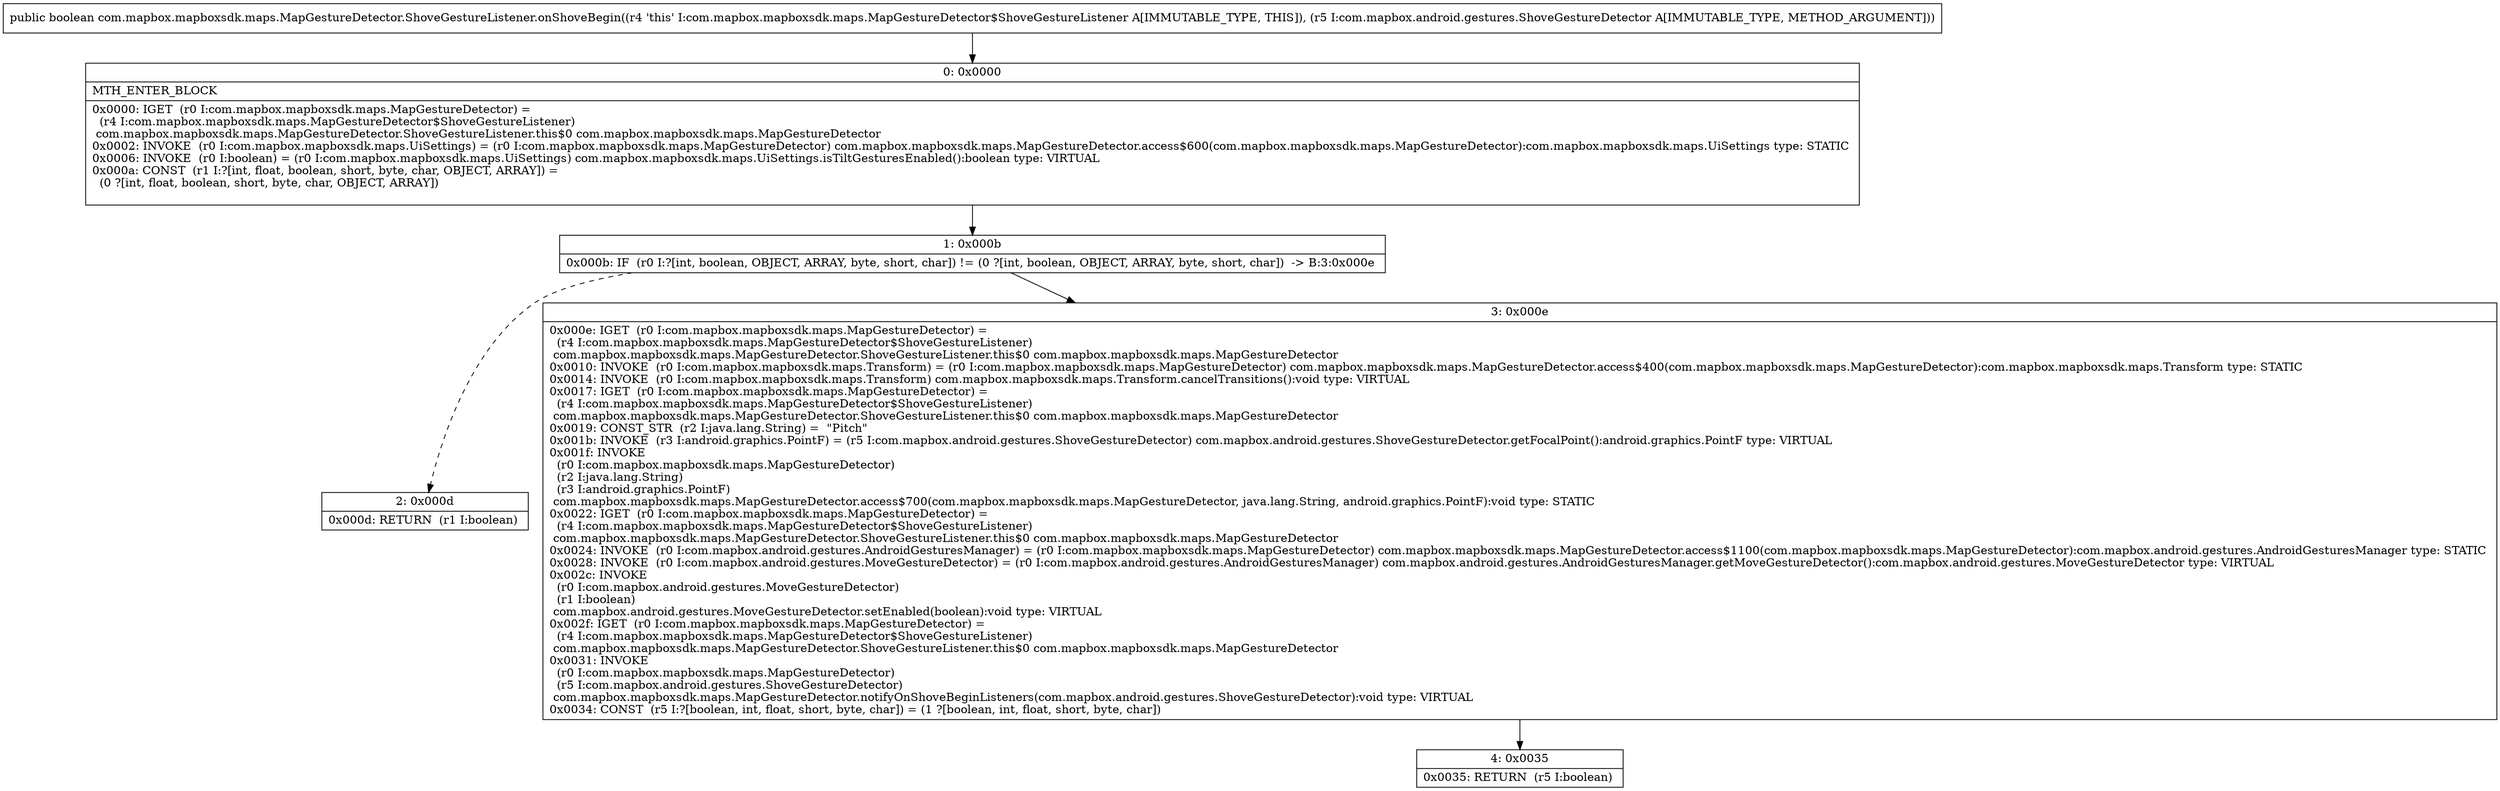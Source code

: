 digraph "CFG forcom.mapbox.mapboxsdk.maps.MapGestureDetector.ShoveGestureListener.onShoveBegin(Lcom\/mapbox\/android\/gestures\/ShoveGestureDetector;)Z" {
Node_0 [shape=record,label="{0\:\ 0x0000|MTH_ENTER_BLOCK\l|0x0000: IGET  (r0 I:com.mapbox.mapboxsdk.maps.MapGestureDetector) = \l  (r4 I:com.mapbox.mapboxsdk.maps.MapGestureDetector$ShoveGestureListener)\l com.mapbox.mapboxsdk.maps.MapGestureDetector.ShoveGestureListener.this$0 com.mapbox.mapboxsdk.maps.MapGestureDetector \l0x0002: INVOKE  (r0 I:com.mapbox.mapboxsdk.maps.UiSettings) = (r0 I:com.mapbox.mapboxsdk.maps.MapGestureDetector) com.mapbox.mapboxsdk.maps.MapGestureDetector.access$600(com.mapbox.mapboxsdk.maps.MapGestureDetector):com.mapbox.mapboxsdk.maps.UiSettings type: STATIC \l0x0006: INVOKE  (r0 I:boolean) = (r0 I:com.mapbox.mapboxsdk.maps.UiSettings) com.mapbox.mapboxsdk.maps.UiSettings.isTiltGesturesEnabled():boolean type: VIRTUAL \l0x000a: CONST  (r1 I:?[int, float, boolean, short, byte, char, OBJECT, ARRAY]) = \l  (0 ?[int, float, boolean, short, byte, char, OBJECT, ARRAY])\l \l}"];
Node_1 [shape=record,label="{1\:\ 0x000b|0x000b: IF  (r0 I:?[int, boolean, OBJECT, ARRAY, byte, short, char]) != (0 ?[int, boolean, OBJECT, ARRAY, byte, short, char])  \-\> B:3:0x000e \l}"];
Node_2 [shape=record,label="{2\:\ 0x000d|0x000d: RETURN  (r1 I:boolean) \l}"];
Node_3 [shape=record,label="{3\:\ 0x000e|0x000e: IGET  (r0 I:com.mapbox.mapboxsdk.maps.MapGestureDetector) = \l  (r4 I:com.mapbox.mapboxsdk.maps.MapGestureDetector$ShoveGestureListener)\l com.mapbox.mapboxsdk.maps.MapGestureDetector.ShoveGestureListener.this$0 com.mapbox.mapboxsdk.maps.MapGestureDetector \l0x0010: INVOKE  (r0 I:com.mapbox.mapboxsdk.maps.Transform) = (r0 I:com.mapbox.mapboxsdk.maps.MapGestureDetector) com.mapbox.mapboxsdk.maps.MapGestureDetector.access$400(com.mapbox.mapboxsdk.maps.MapGestureDetector):com.mapbox.mapboxsdk.maps.Transform type: STATIC \l0x0014: INVOKE  (r0 I:com.mapbox.mapboxsdk.maps.Transform) com.mapbox.mapboxsdk.maps.Transform.cancelTransitions():void type: VIRTUAL \l0x0017: IGET  (r0 I:com.mapbox.mapboxsdk.maps.MapGestureDetector) = \l  (r4 I:com.mapbox.mapboxsdk.maps.MapGestureDetector$ShoveGestureListener)\l com.mapbox.mapboxsdk.maps.MapGestureDetector.ShoveGestureListener.this$0 com.mapbox.mapboxsdk.maps.MapGestureDetector \l0x0019: CONST_STR  (r2 I:java.lang.String) =  \"Pitch\" \l0x001b: INVOKE  (r3 I:android.graphics.PointF) = (r5 I:com.mapbox.android.gestures.ShoveGestureDetector) com.mapbox.android.gestures.ShoveGestureDetector.getFocalPoint():android.graphics.PointF type: VIRTUAL \l0x001f: INVOKE  \l  (r0 I:com.mapbox.mapboxsdk.maps.MapGestureDetector)\l  (r2 I:java.lang.String)\l  (r3 I:android.graphics.PointF)\l com.mapbox.mapboxsdk.maps.MapGestureDetector.access$700(com.mapbox.mapboxsdk.maps.MapGestureDetector, java.lang.String, android.graphics.PointF):void type: STATIC \l0x0022: IGET  (r0 I:com.mapbox.mapboxsdk.maps.MapGestureDetector) = \l  (r4 I:com.mapbox.mapboxsdk.maps.MapGestureDetector$ShoveGestureListener)\l com.mapbox.mapboxsdk.maps.MapGestureDetector.ShoveGestureListener.this$0 com.mapbox.mapboxsdk.maps.MapGestureDetector \l0x0024: INVOKE  (r0 I:com.mapbox.android.gestures.AndroidGesturesManager) = (r0 I:com.mapbox.mapboxsdk.maps.MapGestureDetector) com.mapbox.mapboxsdk.maps.MapGestureDetector.access$1100(com.mapbox.mapboxsdk.maps.MapGestureDetector):com.mapbox.android.gestures.AndroidGesturesManager type: STATIC \l0x0028: INVOKE  (r0 I:com.mapbox.android.gestures.MoveGestureDetector) = (r0 I:com.mapbox.android.gestures.AndroidGesturesManager) com.mapbox.android.gestures.AndroidGesturesManager.getMoveGestureDetector():com.mapbox.android.gestures.MoveGestureDetector type: VIRTUAL \l0x002c: INVOKE  \l  (r0 I:com.mapbox.android.gestures.MoveGestureDetector)\l  (r1 I:boolean)\l com.mapbox.android.gestures.MoveGestureDetector.setEnabled(boolean):void type: VIRTUAL \l0x002f: IGET  (r0 I:com.mapbox.mapboxsdk.maps.MapGestureDetector) = \l  (r4 I:com.mapbox.mapboxsdk.maps.MapGestureDetector$ShoveGestureListener)\l com.mapbox.mapboxsdk.maps.MapGestureDetector.ShoveGestureListener.this$0 com.mapbox.mapboxsdk.maps.MapGestureDetector \l0x0031: INVOKE  \l  (r0 I:com.mapbox.mapboxsdk.maps.MapGestureDetector)\l  (r5 I:com.mapbox.android.gestures.ShoveGestureDetector)\l com.mapbox.mapboxsdk.maps.MapGestureDetector.notifyOnShoveBeginListeners(com.mapbox.android.gestures.ShoveGestureDetector):void type: VIRTUAL \l0x0034: CONST  (r5 I:?[boolean, int, float, short, byte, char]) = (1 ?[boolean, int, float, short, byte, char]) \l}"];
Node_4 [shape=record,label="{4\:\ 0x0035|0x0035: RETURN  (r5 I:boolean) \l}"];
MethodNode[shape=record,label="{public boolean com.mapbox.mapboxsdk.maps.MapGestureDetector.ShoveGestureListener.onShoveBegin((r4 'this' I:com.mapbox.mapboxsdk.maps.MapGestureDetector$ShoveGestureListener A[IMMUTABLE_TYPE, THIS]), (r5 I:com.mapbox.android.gestures.ShoveGestureDetector A[IMMUTABLE_TYPE, METHOD_ARGUMENT])) }"];
MethodNode -> Node_0;
Node_0 -> Node_1;
Node_1 -> Node_2[style=dashed];
Node_1 -> Node_3;
Node_3 -> Node_4;
}

